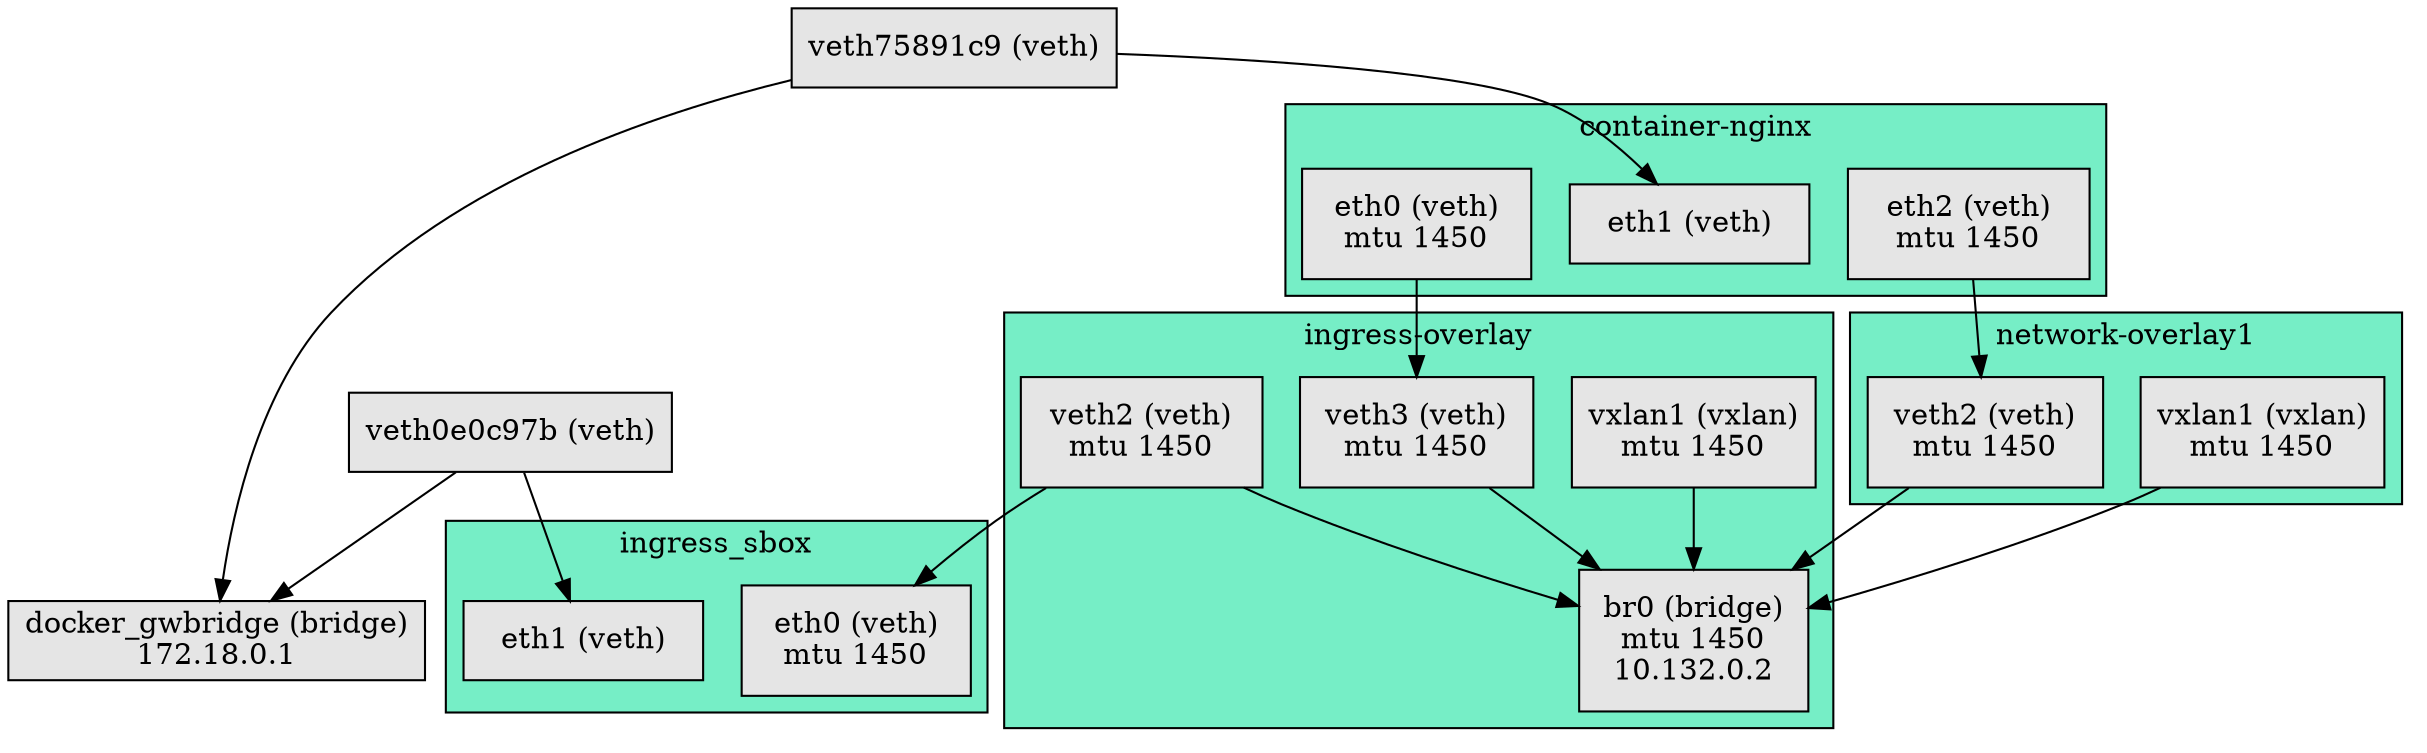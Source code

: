 digraph {
	graph [bb="0,0,1379,217"];
	node [label="\N",
		shape=box
	];
	subgraph "cluster/NS(71: 3, 4026532394)" {
		graph [bb="510,15,906,108",
			fillcolor=aquamarine2,
			fontcolor=black,
			label="container-nginx",
			style=filled
		];
		11		 [fillcolor=grey90,
			height=0.73611,
			label="eth0 (veth)
mtu 1450
",
			style=filled,
			width=1.5347];
		13		 [fillcolor=grey90,
			height=0.52778,
			label="eth1 (veth)",
			style=filled,
			width=1.5903];
		16		 [fillcolor=grey90,
			height=0.73611,
			label="eth2 (veth)
mtu 1450
",
			style=filled,
			width=1.6111];
	}
	subgraph "cluster/1-4n1a3vtjfh" {
		graph [bb="108,8,502,209",
			fillcolor=aquamarine2,
			fontcolor=black,
			label="ingress-overlay",
			style=filled
		];
		2		 [fillcolor=grey90,
			height=0.94444,
			label="br0 (bridge)
mtu 1450
10.132.0.2
",
			style=filled,
			width=1.5347];
		5		 [fillcolor=grey90,
			height=0.73611,
			label="vxlan1 (vxlan)
mtu 1450
",
			style=filled,
			width=1.5625];
		5 -> 2		 [style=solid];
		7		 [fillcolor=grey90,
			height=0.73611,
			label="veth2 (veth)
mtu 1450
",
			style=filled,
			width=1.6111];
		7 -> 2		 [style=solid];
		12		 [fillcolor=grey90,
			height=0.73611,
			label="veth3 (veth)
mtu 1450
",
			style=filled,
			width=1.5556];
		12 -> 2		 [style=solid];
	}
	subgraph "cluster/1-e2b3zgo0ni" {
		graph [bb="510,116,769,209",
			fillcolor=aquamarine2,
			fontcolor=black,
			label="network-overlay1",
			style=filled
		];
		15		 [fillcolor=grey90,
			height=0.73611,
			label="vxlan1 (vxlan)
mtu 1450
",
			style=filled,
			width=1.5347];
		17		 [fillcolor=grey90,
			height=0.73611,
			label="veth2 (veth)
mtu 1450
",
			style=filled,
			width=1.5625];
	}
	subgraph "cluster/ingress_sbox" {
		graph [bb="914,15,1175,108",
			fillcolor=aquamarine2,
			fontcolor=black,
			label=ingress_sbox,
			style=filled
		];
		6		 [fillcolor=grey90,
			height=0.73611,
			label="eth0 (veth)
mtu 1450
",
			style=filled,
			width=1.5347];
		9		 [fillcolor=grey90,
			height=0.52778,
			label="eth1 (veth)",
			style=filled,
			width=1.5903];
	}
	8	 [fillcolor=grey90,
		label="docker_gwbridge (bridge)
172.18.0.1
",
		style=filled];
	10	 [fillcolor=grey90,
		height=0.52778,
		label="veth0e0c97b (veth)",
		style=filled,
		width=1.6944];
	10 -> 8	 [style=solid];
	10 -> 9	 [style=solid];
	14	 [fillcolor=grey90,
		height=0.52778,
		label="veth75891c9 (veth)",
		style=filled,
		width=1.6944];
	14 -> 8	 [style=solid];
	14 -> 13	 [style=solid];
	11 -> 12	 [style=solid];
	16 -> 17	 [style=solid];
	7 -> 6	 [style=solid];
	15 -> 2	 [style=solid];
	17 -> 2	 [style=solid];
}
